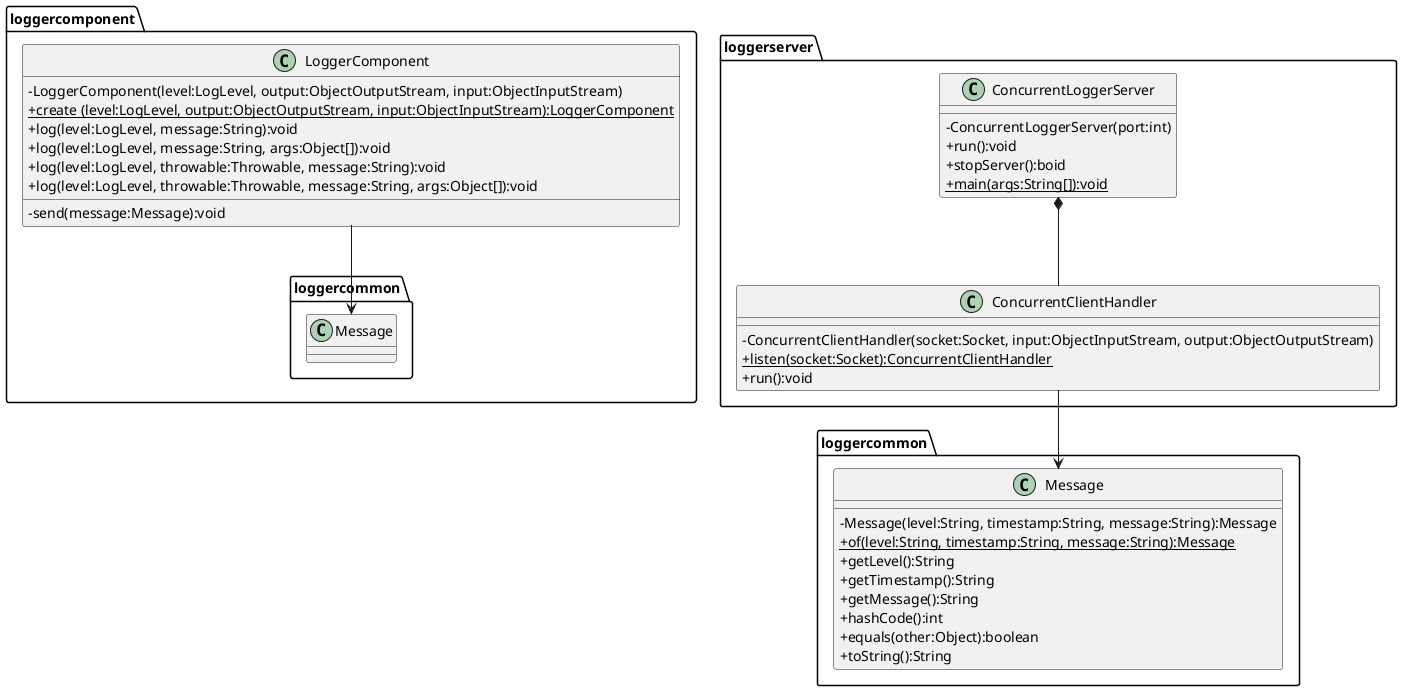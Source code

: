 @startuml
skinparam classAttributeIconSize 0
package "loggercomponent" {
    class LoggerComponent {
        - LoggerComponent(level:LogLevel, output:ObjectOutputStream, input:ObjectInputStream)
        {static} + create (level:LogLevel, output:ObjectOutputStream, input:ObjectInputStream):LoggerComponent
        + log(level:LogLevel, message:String):void
        + log(level:LogLevel, message:String, args:Object[]):void
        + log(level:LogLevel, throwable:Throwable, message:String):void
        + log(level:LogLevel, throwable:Throwable, message:String, args:Object[]):void
        ___
        - send(message:Message):void
    }
    LoggerComponent --> loggercommon.Message
}
package "loggercommon" {
    class Message {
        - Message(level:String, timestamp:String, message:String):Message
        {static} + of(level:String, timestamp:String, message:String):Message
        + getLevel():String
        + getTimestamp():String
        + getMessage():String
        + hashCode():int
        + equals(other:Object):boolean
        + toString():String
    }
}
package "loggerserver" {
    class ConcurrentLoggerServer {
        - ConcurrentLoggerServer(port:int)
        + run():void
        + stopServer():boid
        {static} + main(args:String[]):void
    }
    class ConcurrentClientHandler {
        - ConcurrentClientHandler(socket:Socket, input:ObjectInputStream, output:ObjectOutputStream)
        {static} + listen(socket:Socket):ConcurrentClientHandler
        + run():void
    }
    ConcurrentLoggerServer *-- ConcurrentClientHandler
    ConcurrentClientHandler --> loggercommon.Message
}
@enduml
